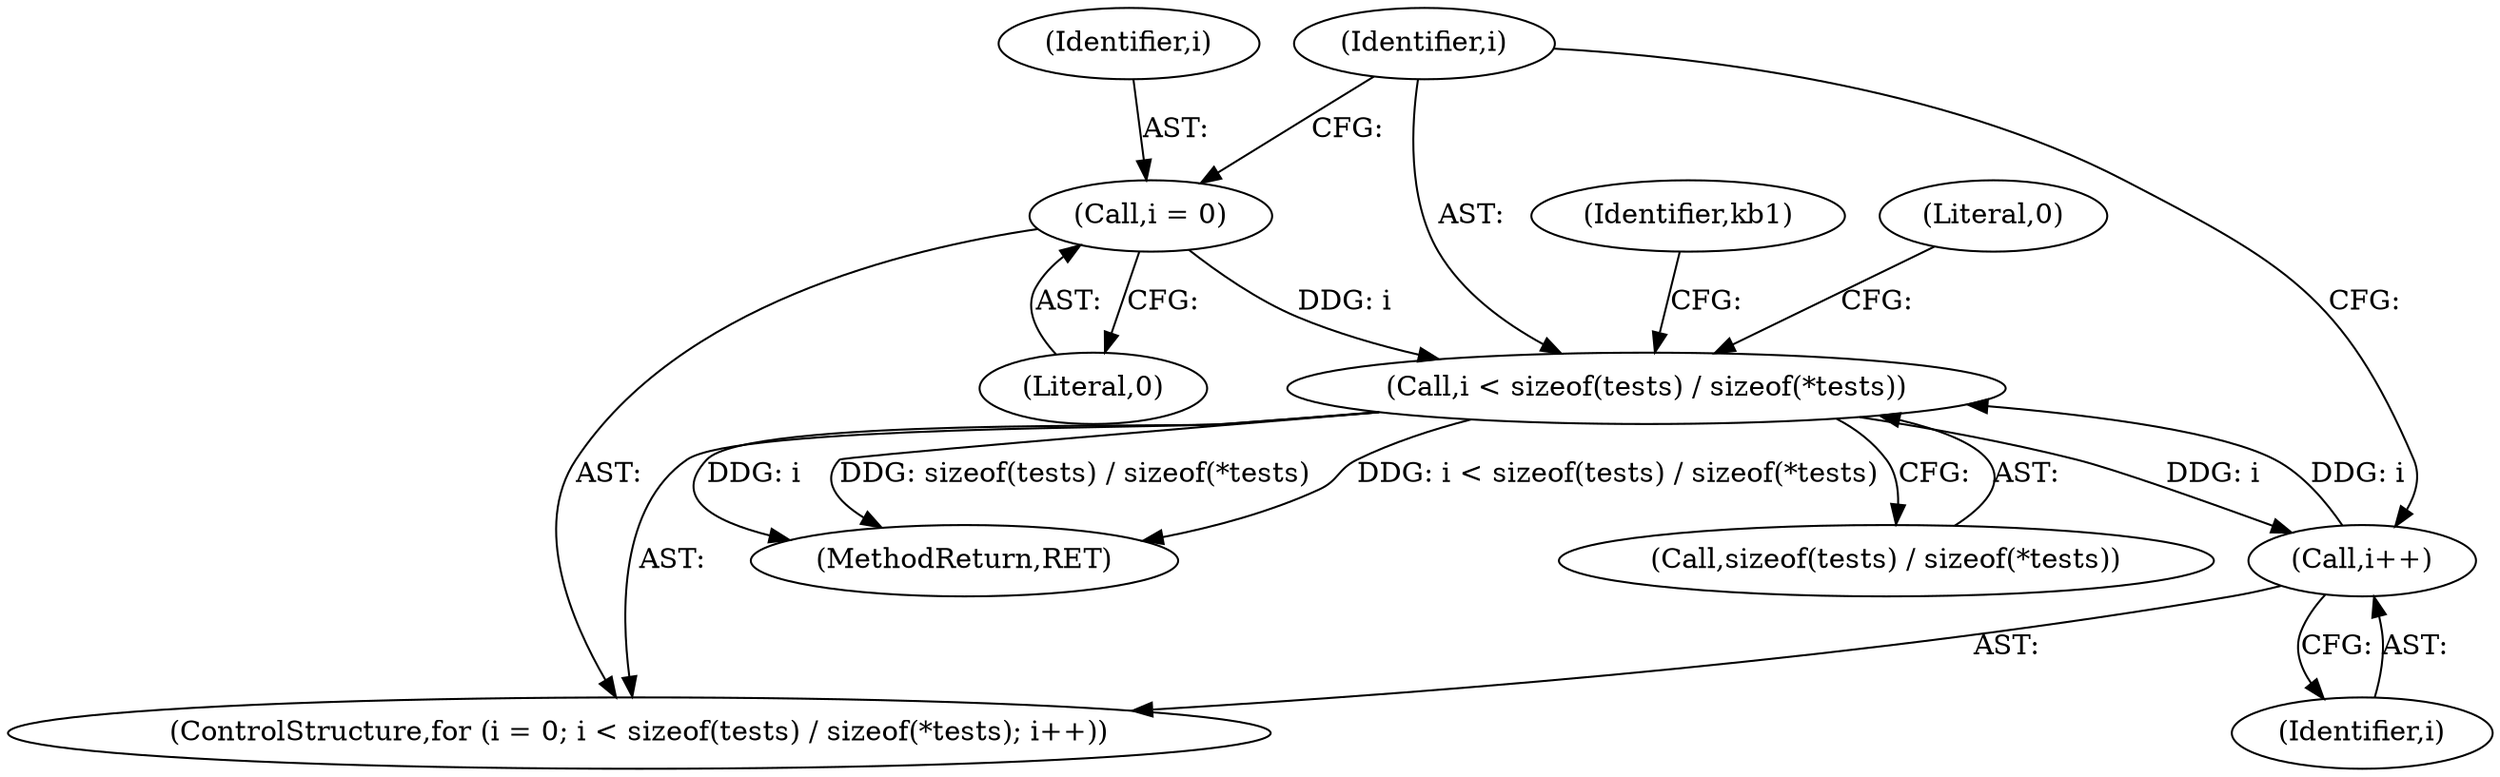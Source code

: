 digraph "0_krb5_82dc33da50338ac84c7b4102dc6513d897d0506a_11@API" {
"1000173" [label="(Call,i < sizeof(tests) / sizeof(*tests))"];
"1000181" [label="(Call,i++)"];
"1000173" [label="(Call,i < sizeof(tests) / sizeof(*tests))"];
"1000170" [label="(Call,i = 0)"];
"1000406" [label="(MethodReturn,RET)"];
"1000174" [label="(Identifier,i)"];
"1000169" [label="(ControlStructure,for (i = 0; i < sizeof(tests) / sizeof(*tests); i++))"];
"1000181" [label="(Call,i++)"];
"1000170" [label="(Call,i = 0)"];
"1000182" [label="(Identifier,i)"];
"1000172" [label="(Literal,0)"];
"1000171" [label="(Identifier,i)"];
"1000173" [label="(Call,i < sizeof(tests) / sizeof(*tests))"];
"1000175" [label="(Call,sizeof(tests) / sizeof(*tests))"];
"1000186" [label="(Identifier,kb1)"];
"1000405" [label="(Literal,0)"];
"1000173" -> "1000169"  [label="AST: "];
"1000173" -> "1000175"  [label="CFG: "];
"1000174" -> "1000173"  [label="AST: "];
"1000175" -> "1000173"  [label="AST: "];
"1000186" -> "1000173"  [label="CFG: "];
"1000405" -> "1000173"  [label="CFG: "];
"1000173" -> "1000406"  [label="DDG: i < sizeof(tests) / sizeof(*tests)"];
"1000173" -> "1000406"  [label="DDG: i"];
"1000173" -> "1000406"  [label="DDG: sizeof(tests) / sizeof(*tests)"];
"1000181" -> "1000173"  [label="DDG: i"];
"1000170" -> "1000173"  [label="DDG: i"];
"1000173" -> "1000181"  [label="DDG: i"];
"1000181" -> "1000169"  [label="AST: "];
"1000181" -> "1000182"  [label="CFG: "];
"1000182" -> "1000181"  [label="AST: "];
"1000174" -> "1000181"  [label="CFG: "];
"1000170" -> "1000169"  [label="AST: "];
"1000170" -> "1000172"  [label="CFG: "];
"1000171" -> "1000170"  [label="AST: "];
"1000172" -> "1000170"  [label="AST: "];
"1000174" -> "1000170"  [label="CFG: "];
}
